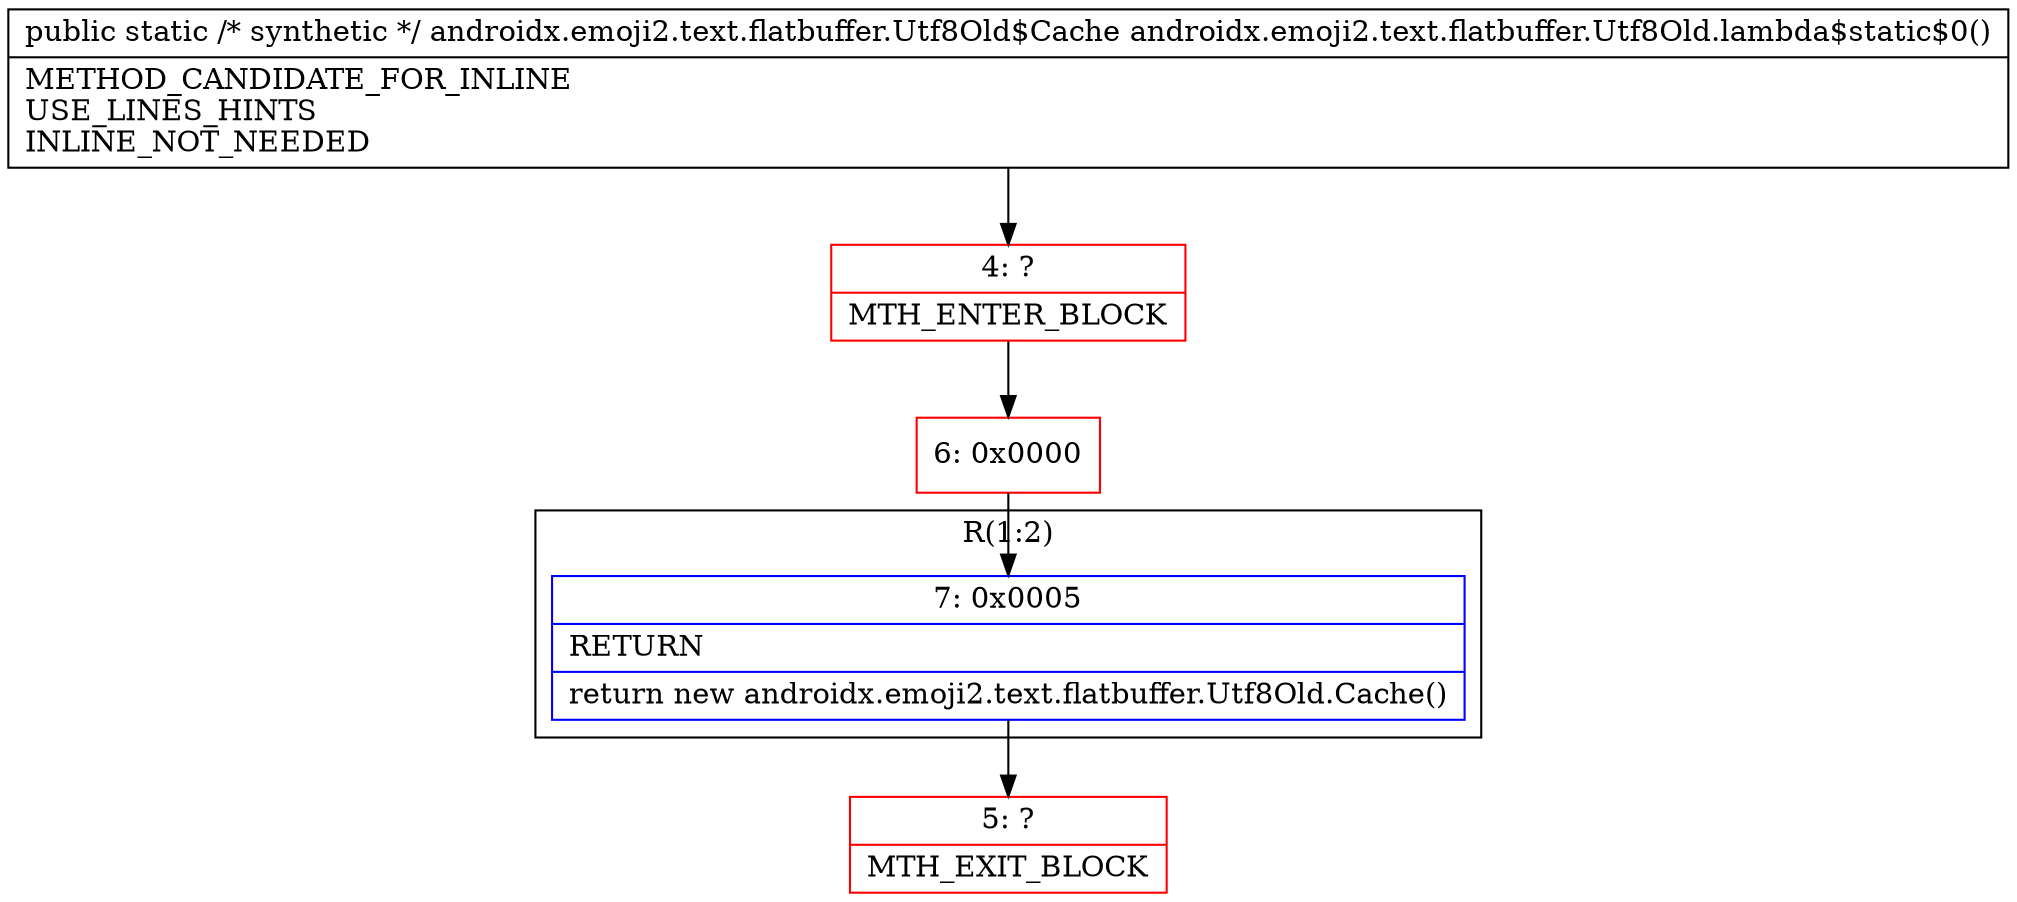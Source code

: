 digraph "CFG forandroidx.emoji2.text.flatbuffer.Utf8Old.lambda$static$0()Landroidx\/emoji2\/text\/flatbuffer\/Utf8Old$Cache;" {
subgraph cluster_Region_1291328005 {
label = "R(1:2)";
node [shape=record,color=blue];
Node_7 [shape=record,label="{7\:\ 0x0005|RETURN\l|return new androidx.emoji2.text.flatbuffer.Utf8Old.Cache()\l}"];
}
Node_4 [shape=record,color=red,label="{4\:\ ?|MTH_ENTER_BLOCK\l}"];
Node_6 [shape=record,color=red,label="{6\:\ 0x0000}"];
Node_5 [shape=record,color=red,label="{5\:\ ?|MTH_EXIT_BLOCK\l}"];
MethodNode[shape=record,label="{public static \/* synthetic *\/ androidx.emoji2.text.flatbuffer.Utf8Old$Cache androidx.emoji2.text.flatbuffer.Utf8Old.lambda$static$0()  | METHOD_CANDIDATE_FOR_INLINE\lUSE_LINES_HINTS\lINLINE_NOT_NEEDED\l}"];
MethodNode -> Node_4;Node_7 -> Node_5;
Node_4 -> Node_6;
Node_6 -> Node_7;
}

